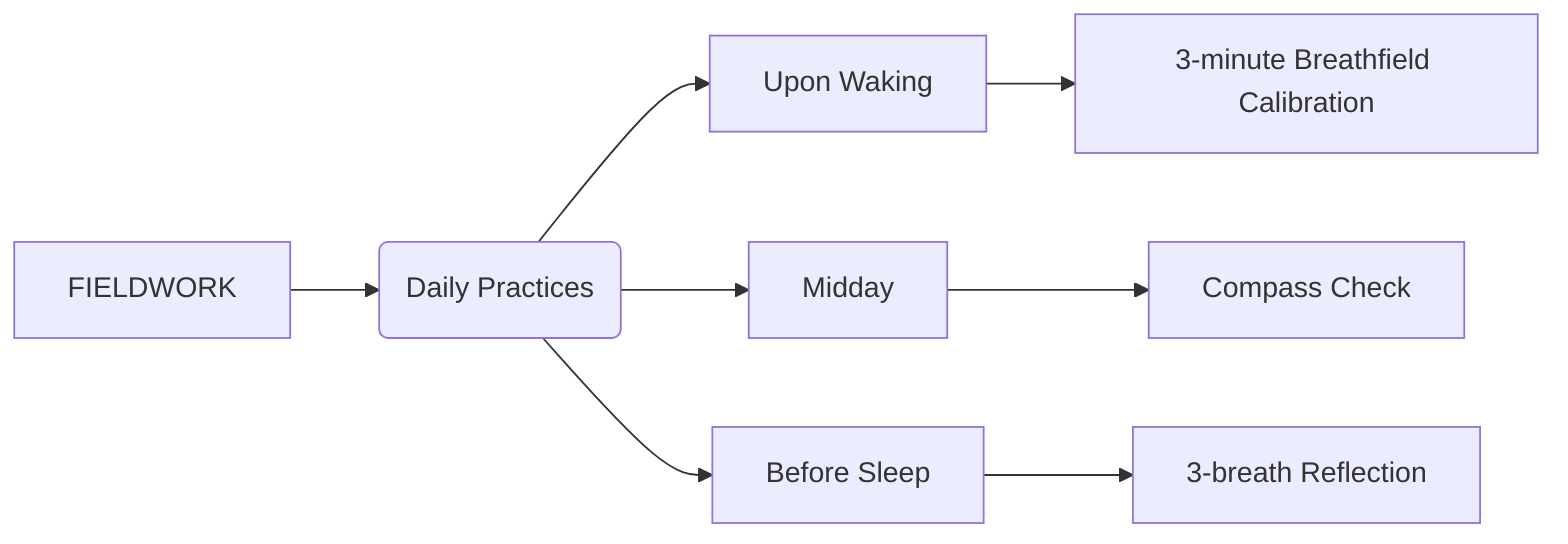 graph LR
    A[FIELDWORK] --> B(Daily Practices)

    B --> B1[Upon Waking]
    B --> B2[Midday]
    B --> B3[Before Sleep]

    B1 --> B11[3-minute Breathfield Calibration]
    B2 --> B21[Compass Check]
    B3 --> B31[3-breath Reflection]